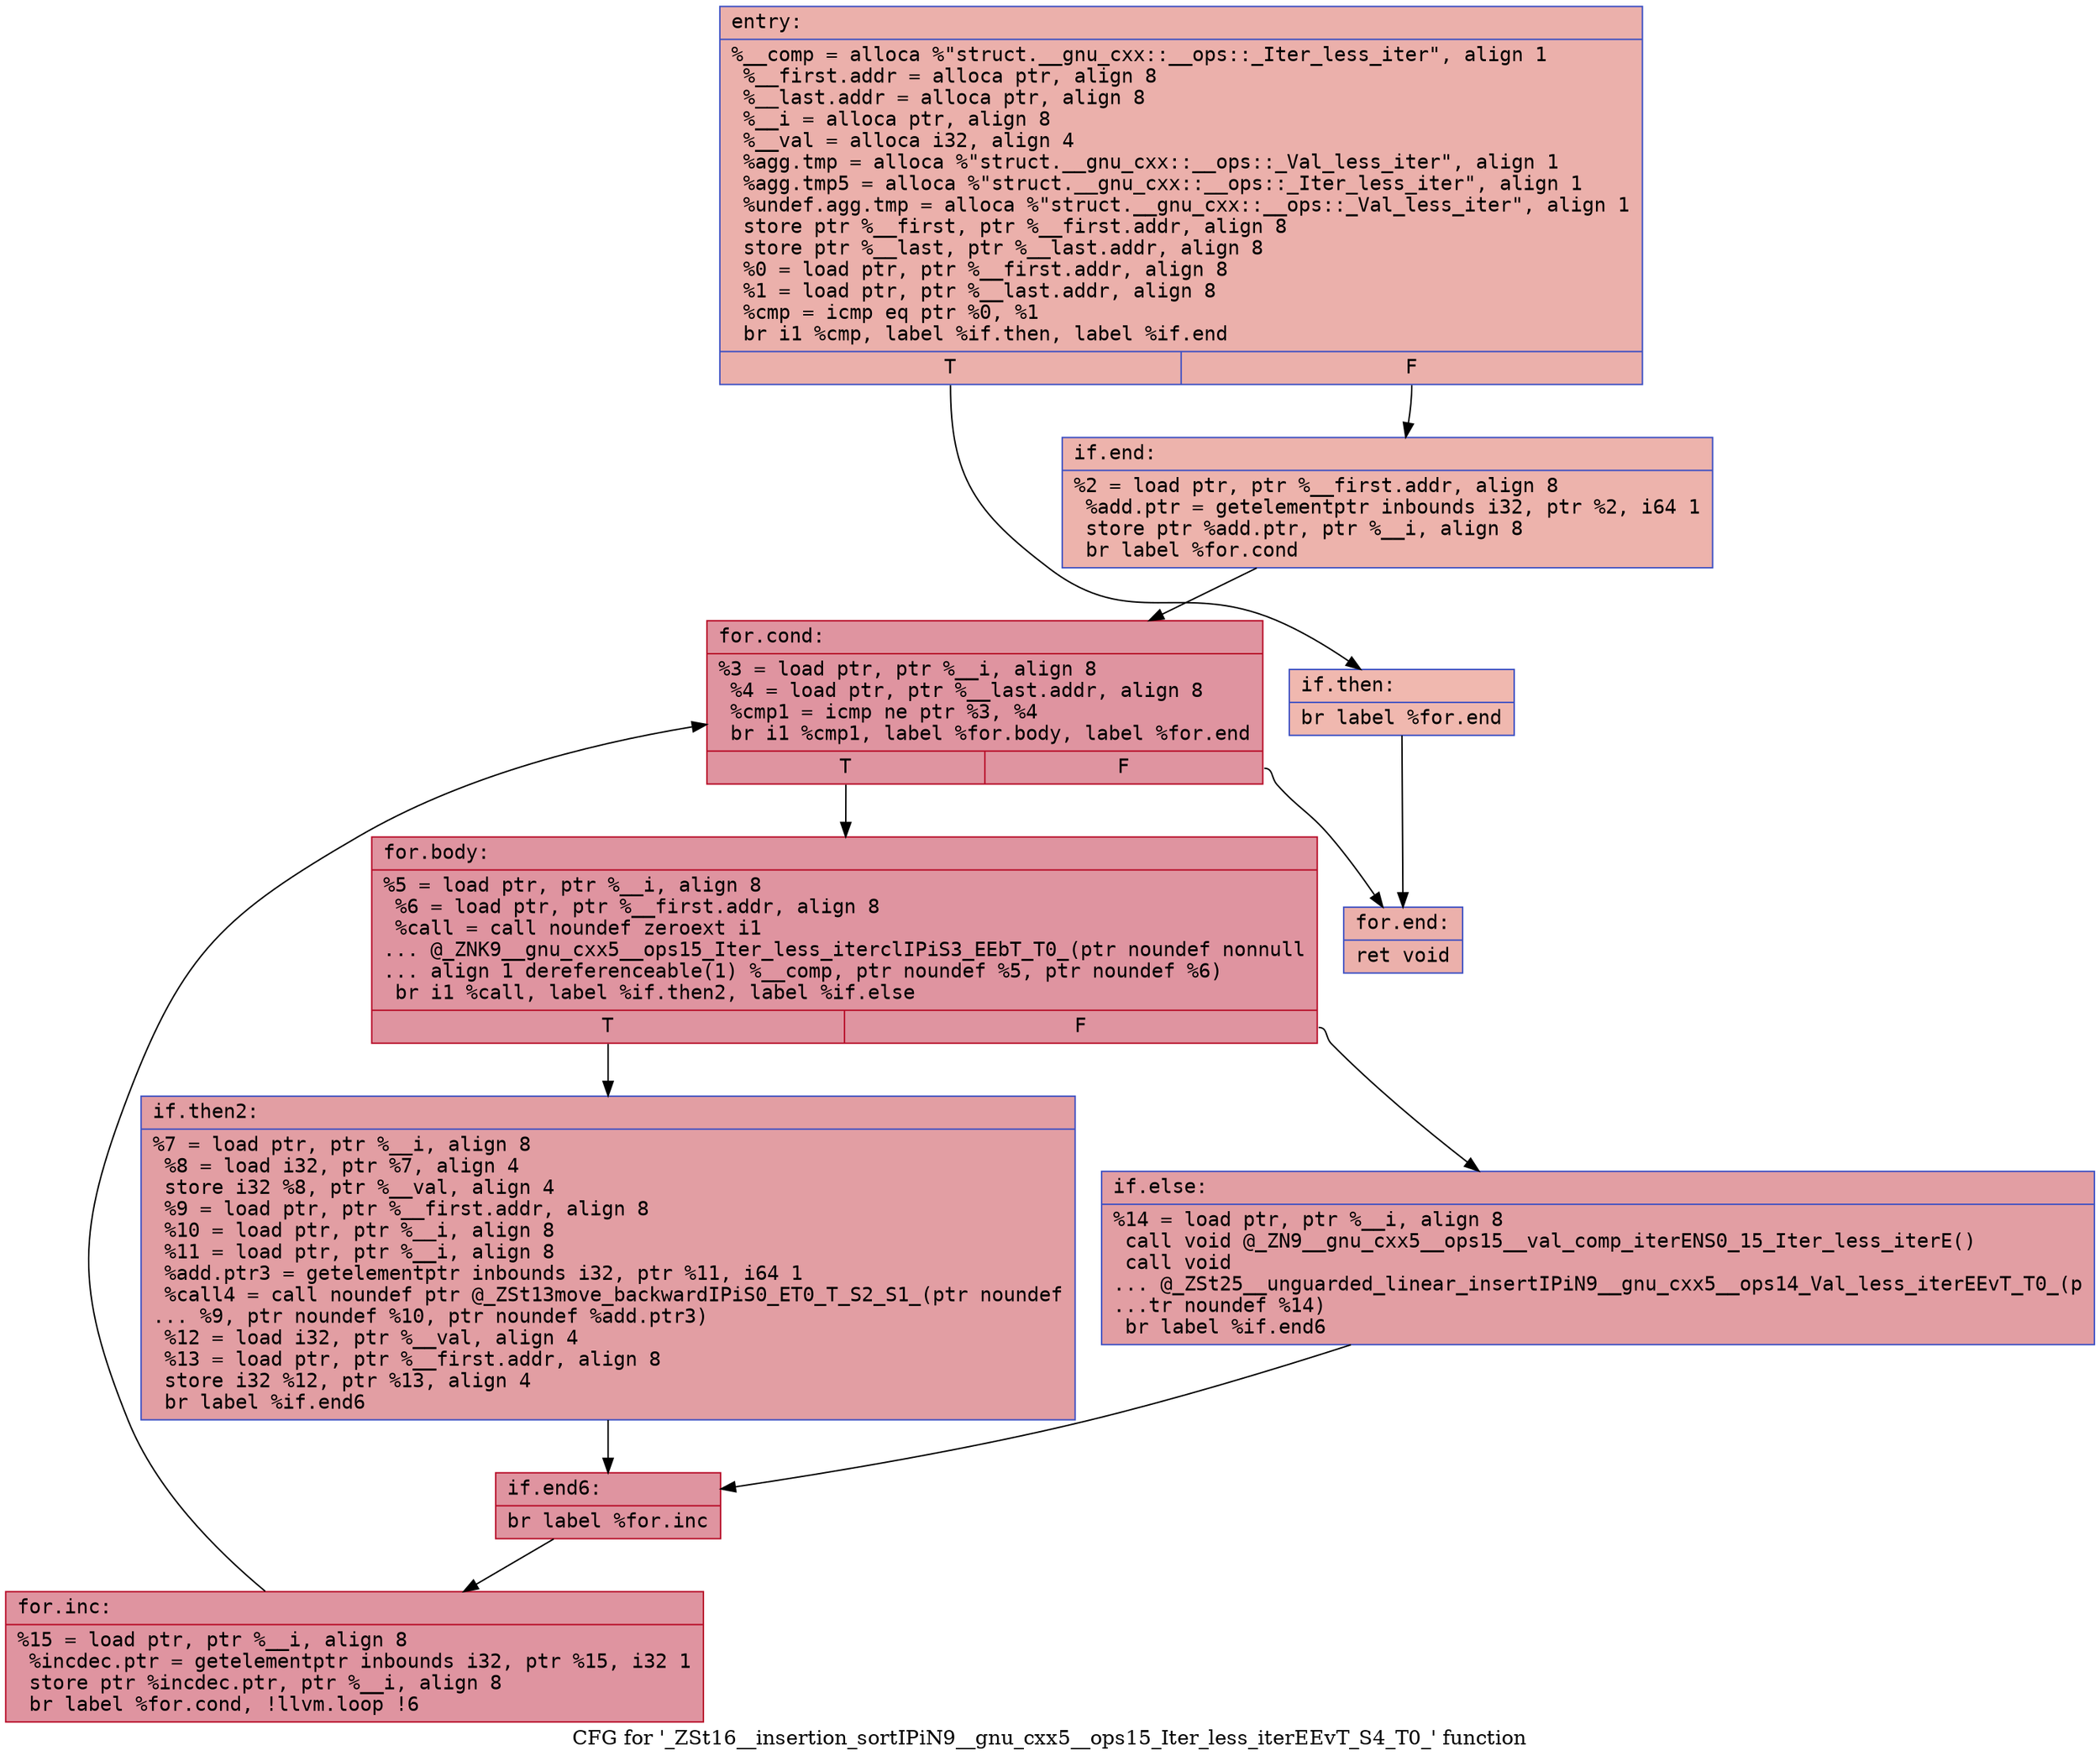 digraph "CFG for '_ZSt16__insertion_sortIPiN9__gnu_cxx5__ops15_Iter_less_iterEEvT_S4_T0_' function" {
	label="CFG for '_ZSt16__insertion_sortIPiN9__gnu_cxx5__ops15_Iter_less_iterEEvT_S4_T0_' function";

	Node0x55aea936d330 [shape=record,color="#3d50c3ff", style=filled, fillcolor="#d24b4070" fontname="Courier",label="{entry:\l|  %__comp = alloca %\"struct.__gnu_cxx::__ops::_Iter_less_iter\", align 1\l  %__first.addr = alloca ptr, align 8\l  %__last.addr = alloca ptr, align 8\l  %__i = alloca ptr, align 8\l  %__val = alloca i32, align 4\l  %agg.tmp = alloca %\"struct.__gnu_cxx::__ops::_Val_less_iter\", align 1\l  %agg.tmp5 = alloca %\"struct.__gnu_cxx::__ops::_Iter_less_iter\", align 1\l  %undef.agg.tmp = alloca %\"struct.__gnu_cxx::__ops::_Val_less_iter\", align 1\l  store ptr %__first, ptr %__first.addr, align 8\l  store ptr %__last, ptr %__last.addr, align 8\l  %0 = load ptr, ptr %__first.addr, align 8\l  %1 = load ptr, ptr %__last.addr, align 8\l  %cmp = icmp eq ptr %0, %1\l  br i1 %cmp, label %if.then, label %if.end\l|{<s0>T|<s1>F}}"];
	Node0x55aea936d330:s0 -> Node0x55aea936d380[tooltip="entry -> if.then\nProbability 37.50%" ];
	Node0x55aea936d330:s1 -> Node0x55aea936dea0[tooltip="entry -> if.end\nProbability 62.50%" ];
	Node0x55aea936d380 [shape=record,color="#3d50c3ff", style=filled, fillcolor="#dc5d4a70" fontname="Courier",label="{if.then:\l|  br label %for.end\l}"];
	Node0x55aea936d380 -> Node0x55aea936df10[tooltip="if.then -> for.end\nProbability 100.00%" ];
	Node0x55aea936dea0 [shape=record,color="#3d50c3ff", style=filled, fillcolor="#d6524470" fontname="Courier",label="{if.end:\l|  %2 = load ptr, ptr %__first.addr, align 8\l  %add.ptr = getelementptr inbounds i32, ptr %2, i64 1\l  store ptr %add.ptr, ptr %__i, align 8\l  br label %for.cond\l}"];
	Node0x55aea936dea0 -> Node0x55aea936e1d0[tooltip="if.end -> for.cond\nProbability 100.00%" ];
	Node0x55aea936e1d0 [shape=record,color="#b70d28ff", style=filled, fillcolor="#b70d2870" fontname="Courier",label="{for.cond:\l|  %3 = load ptr, ptr %__i, align 8\l  %4 = load ptr, ptr %__last.addr, align 8\l  %cmp1 = icmp ne ptr %3, %4\l  br i1 %cmp1, label %for.body, label %for.end\l|{<s0>T|<s1>F}}"];
	Node0x55aea936e1d0:s0 -> Node0x55aea936e470[tooltip="for.cond -> for.body\nProbability 96.88%" ];
	Node0x55aea936e1d0:s1 -> Node0x55aea936df10[tooltip="for.cond -> for.end\nProbability 3.12%" ];
	Node0x55aea936e470 [shape=record,color="#b70d28ff", style=filled, fillcolor="#b70d2870" fontname="Courier",label="{for.body:\l|  %5 = load ptr, ptr %__i, align 8\l  %6 = load ptr, ptr %__first.addr, align 8\l  %call = call noundef zeroext i1\l... @_ZNK9__gnu_cxx5__ops15_Iter_less_iterclIPiS3_EEbT_T0_(ptr noundef nonnull\l... align 1 dereferenceable(1) %__comp, ptr noundef %5, ptr noundef %6)\l  br i1 %call, label %if.then2, label %if.else\l|{<s0>T|<s1>F}}"];
	Node0x55aea936e470:s0 -> Node0x55aea936e730[tooltip="for.body -> if.then2\nProbability 50.00%" ];
	Node0x55aea936e470:s1 -> Node0x55aea936e780[tooltip="for.body -> if.else\nProbability 50.00%" ];
	Node0x55aea936e730 [shape=record,color="#3d50c3ff", style=filled, fillcolor="#be242e70" fontname="Courier",label="{if.then2:\l|  %7 = load ptr, ptr %__i, align 8\l  %8 = load i32, ptr %7, align 4\l  store i32 %8, ptr %__val, align 4\l  %9 = load ptr, ptr %__first.addr, align 8\l  %10 = load ptr, ptr %__i, align 8\l  %11 = load ptr, ptr %__i, align 8\l  %add.ptr3 = getelementptr inbounds i32, ptr %11, i64 1\l  %call4 = call noundef ptr @_ZSt13move_backwardIPiS0_ET0_T_S2_S1_(ptr noundef\l... %9, ptr noundef %10, ptr noundef %add.ptr3)\l  %12 = load i32, ptr %__val, align 4\l  %13 = load ptr, ptr %__first.addr, align 8\l  store i32 %12, ptr %13, align 4\l  br label %if.end6\l}"];
	Node0x55aea936e730 -> Node0x55aea936eed0[tooltip="if.then2 -> if.end6\nProbability 100.00%" ];
	Node0x55aea936e780 [shape=record,color="#3d50c3ff", style=filled, fillcolor="#be242e70" fontname="Courier",label="{if.else:\l|  %14 = load ptr, ptr %__i, align 8\l  call void @_ZN9__gnu_cxx5__ops15__val_comp_iterENS0_15_Iter_less_iterE()\l  call void\l... @_ZSt25__unguarded_linear_insertIPiN9__gnu_cxx5__ops14_Val_less_iterEEvT_T0_(p\l...tr noundef %14)\l  br label %if.end6\l}"];
	Node0x55aea936e780 -> Node0x55aea936eed0[tooltip="if.else -> if.end6\nProbability 100.00%" ];
	Node0x55aea936eed0 [shape=record,color="#b70d28ff", style=filled, fillcolor="#b70d2870" fontname="Courier",label="{if.end6:\l|  br label %for.inc\l}"];
	Node0x55aea936eed0 -> Node0x55aea936f660[tooltip="if.end6 -> for.inc\nProbability 100.00%" ];
	Node0x55aea936f660 [shape=record,color="#b70d28ff", style=filled, fillcolor="#b70d2870" fontname="Courier",label="{for.inc:\l|  %15 = load ptr, ptr %__i, align 8\l  %incdec.ptr = getelementptr inbounds i32, ptr %15, i32 1\l  store ptr %incdec.ptr, ptr %__i, align 8\l  br label %for.cond, !llvm.loop !6\l}"];
	Node0x55aea936f660 -> Node0x55aea936e1d0[tooltip="for.inc -> for.cond\nProbability 100.00%" ];
	Node0x55aea936df10 [shape=record,color="#3d50c3ff", style=filled, fillcolor="#d24b4070" fontname="Courier",label="{for.end:\l|  ret void\l}"];
}
